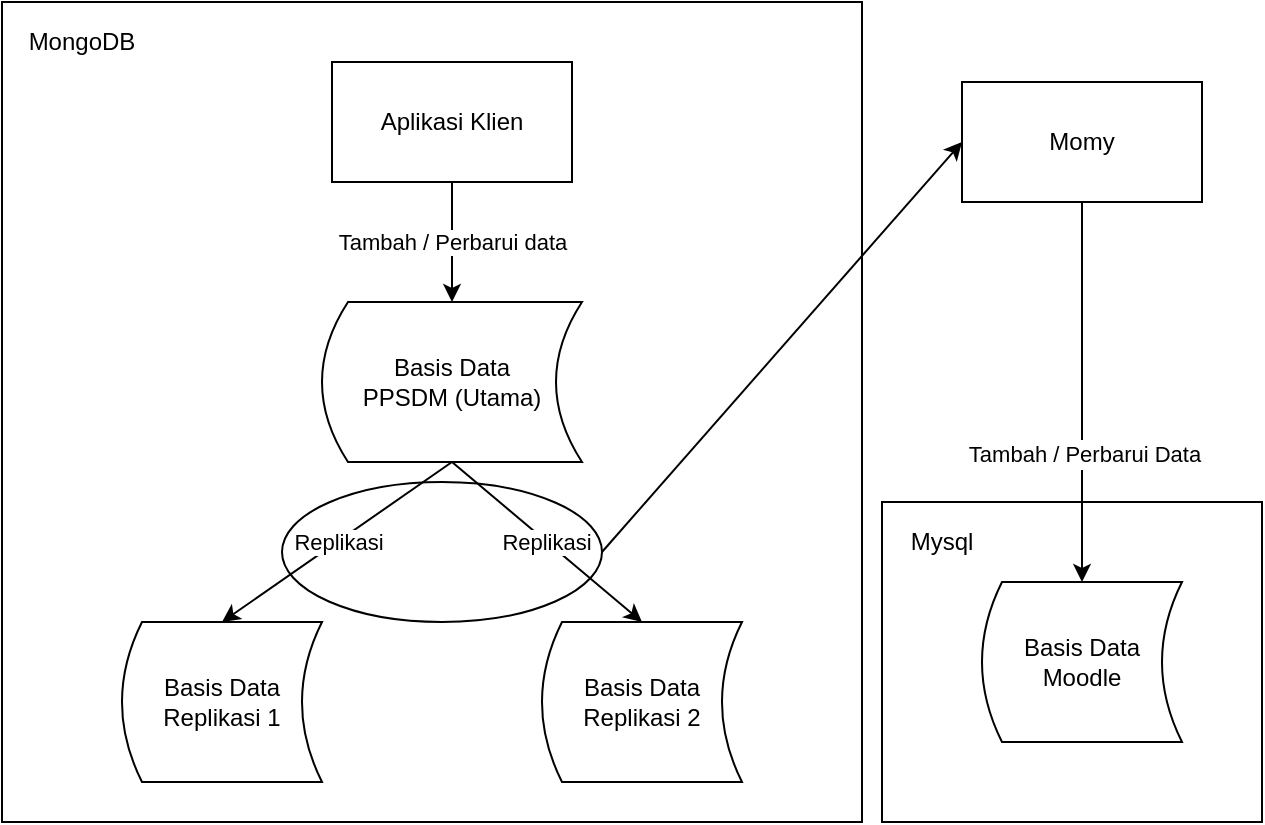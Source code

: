 <mxfile version="12.5.8" type="github">
  <diagram id="qEP81RRFLYTvViG9lAEV" name="Page-1">
    <mxGraphModel dx="1113" dy="619" grid="1" gridSize="10" guides="1" tooltips="1" connect="1" arrows="1" fold="1" page="1" pageScale="1" pageWidth="850" pageHeight="1100" math="0" shadow="0">
      <root>
        <mxCell id="0"/>
        <mxCell id="1" parent="0"/>
        <mxCell id="eWIqQDfn0TUbJPlVP81D-16" value="" style="rounded=0;whiteSpace=wrap;html=1;fillColor=none;" vertex="1" parent="1">
          <mxGeometry x="470" y="400" width="190" height="160" as="geometry"/>
        </mxCell>
        <mxCell id="eWIqQDfn0TUbJPlVP81D-10" value="" style="rounded=0;whiteSpace=wrap;html=1;fillColor=none;" vertex="1" parent="1">
          <mxGeometry x="30" y="150" width="430" height="410" as="geometry"/>
        </mxCell>
        <mxCell id="eWIqQDfn0TUbJPlVP81D-1" value="Aplikasi Klien" style="rounded=0;whiteSpace=wrap;html=1;" vertex="1" parent="1">
          <mxGeometry x="195" y="180" width="120" height="60" as="geometry"/>
        </mxCell>
        <mxCell id="eWIqQDfn0TUbJPlVP81D-3" value="Basis Data&lt;br&gt;PPSDM (Utama)" style="shape=dataStorage;whiteSpace=wrap;html=1;" vertex="1" parent="1">
          <mxGeometry x="190" y="300" width="130" height="80" as="geometry"/>
        </mxCell>
        <mxCell id="eWIqQDfn0TUbJPlVP81D-4" value="Basis Data&lt;br&gt;Replikasi 1" style="shape=dataStorage;whiteSpace=wrap;html=1;" vertex="1" parent="1">
          <mxGeometry x="90" y="460" width="100" height="80" as="geometry"/>
        </mxCell>
        <mxCell id="eWIqQDfn0TUbJPlVP81D-5" value="Basis Data&lt;br&gt;Replikasi 2" style="shape=dataStorage;whiteSpace=wrap;html=1;" vertex="1" parent="1">
          <mxGeometry x="300" y="460" width="100" height="80" as="geometry"/>
        </mxCell>
        <mxCell id="eWIqQDfn0TUbJPlVP81D-6" value="Tambah / Perbarui data" style="endArrow=classic;html=1;exitX=0.5;exitY=1;exitDx=0;exitDy=0;" edge="1" parent="1" source="eWIqQDfn0TUbJPlVP81D-1" target="eWIqQDfn0TUbJPlVP81D-3">
          <mxGeometry width="50" height="50" relative="1" as="geometry">
            <mxPoint x="280" y="510" as="sourcePoint"/>
            <mxPoint x="330" y="460" as="targetPoint"/>
          </mxGeometry>
        </mxCell>
        <mxCell id="eWIqQDfn0TUbJPlVP81D-7" value="Replikasi" style="endArrow=classic;html=1;exitX=0.5;exitY=1;exitDx=0;exitDy=0;entryX=0.5;entryY=0;entryDx=0;entryDy=0;" edge="1" parent="1" source="eWIqQDfn0TUbJPlVP81D-3" target="eWIqQDfn0TUbJPlVP81D-4">
          <mxGeometry width="50" height="50" relative="1" as="geometry">
            <mxPoint x="-10" y="530" as="sourcePoint"/>
            <mxPoint x="130" y="440" as="targetPoint"/>
          </mxGeometry>
        </mxCell>
        <mxCell id="eWIqQDfn0TUbJPlVP81D-8" value="Replikasi" style="endArrow=classic;html=1;exitX=0.5;exitY=1;exitDx=0;exitDy=0;entryX=0.5;entryY=0;entryDx=0;entryDy=0;" edge="1" parent="1" source="eWIqQDfn0TUbJPlVP81D-3" target="eWIqQDfn0TUbJPlVP81D-5">
          <mxGeometry width="50" height="50" relative="1" as="geometry">
            <mxPoint x="265" y="390" as="sourcePoint"/>
            <mxPoint x="140" y="450" as="targetPoint"/>
          </mxGeometry>
        </mxCell>
        <mxCell id="eWIqQDfn0TUbJPlVP81D-11" value="MongoDB" style="text;html=1;strokeColor=none;fillColor=none;align=center;verticalAlign=middle;whiteSpace=wrap;rounded=0;" vertex="1" parent="1">
          <mxGeometry x="50" y="160" width="40" height="20" as="geometry"/>
        </mxCell>
        <mxCell id="eWIqQDfn0TUbJPlVP81D-14" value="Momy" style="rounded=0;whiteSpace=wrap;html=1;fillColor=none;" vertex="1" parent="1">
          <mxGeometry x="510" y="190" width="120" height="60" as="geometry"/>
        </mxCell>
        <mxCell id="eWIqQDfn0TUbJPlVP81D-15" value="Basis Data&lt;br&gt;Moodle" style="shape=dataStorage;whiteSpace=wrap;html=1;" vertex="1" parent="1">
          <mxGeometry x="520" y="440" width="100" height="80" as="geometry"/>
        </mxCell>
        <mxCell id="eWIqQDfn0TUbJPlVP81D-17" value="Mysql" style="text;html=1;strokeColor=none;fillColor=none;align=center;verticalAlign=middle;whiteSpace=wrap;rounded=0;" vertex="1" parent="1">
          <mxGeometry x="480" y="410" width="40" height="20" as="geometry"/>
        </mxCell>
        <mxCell id="eWIqQDfn0TUbJPlVP81D-18" value="" style="endArrow=classic;html=1;exitX=0.5;exitY=1;exitDx=0;exitDy=0;" edge="1" parent="1" source="eWIqQDfn0TUbJPlVP81D-14" target="eWIqQDfn0TUbJPlVP81D-15">
          <mxGeometry width="50" height="50" relative="1" as="geometry">
            <mxPoint x="550" y="490" as="sourcePoint"/>
            <mxPoint x="690" y="350" as="targetPoint"/>
            <Array as="points"/>
          </mxGeometry>
        </mxCell>
        <mxCell id="eWIqQDfn0TUbJPlVP81D-20" value="&lt;span style=&quot;font-size: 11px&quot;&gt;Tambah / Perbarui Data&lt;/span&gt;" style="text;html=1;align=center;verticalAlign=middle;resizable=0;points=[];labelBackgroundColor=#ffffff;" vertex="1" connectable="0" parent="eWIqQDfn0TUbJPlVP81D-18">
          <mxGeometry x="0.091" y="-22" relative="1" as="geometry">
            <mxPoint x="23" y="22" as="offset"/>
          </mxGeometry>
        </mxCell>
        <mxCell id="eWIqQDfn0TUbJPlVP81D-19" value="" style="endArrow=classic;html=1;entryX=0;entryY=0.5;entryDx=0;entryDy=0;exitX=1;exitY=0.5;exitDx=0;exitDy=0;" edge="1" parent="1" source="eWIqQDfn0TUbJPlVP81D-21" target="eWIqQDfn0TUbJPlVP81D-14">
          <mxGeometry width="50" height="50" relative="1" as="geometry">
            <mxPoint x="230" y="390" as="sourcePoint"/>
            <mxPoint x="520" y="240" as="targetPoint"/>
          </mxGeometry>
        </mxCell>
        <mxCell id="eWIqQDfn0TUbJPlVP81D-21" value="" style="ellipse;whiteSpace=wrap;html=1;fillColor=none;" vertex="1" parent="1">
          <mxGeometry x="170" y="390" width="160" height="70" as="geometry"/>
        </mxCell>
      </root>
    </mxGraphModel>
  </diagram>
</mxfile>
